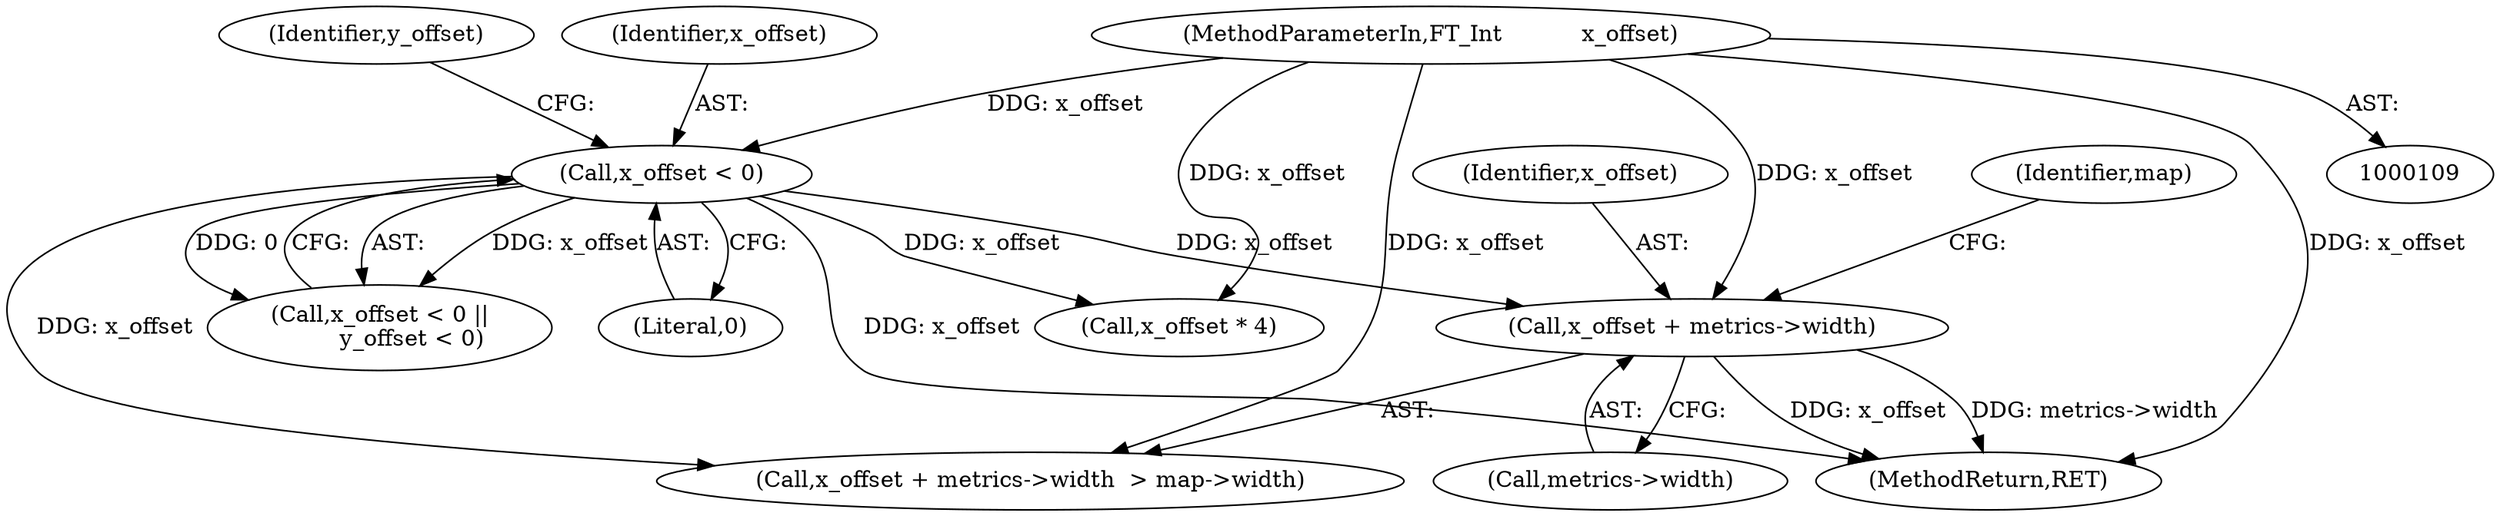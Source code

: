 digraph "1_savannah_b3500af717010137046ec4076d1e1c0641e33727_6@del" {
"1000164" [label="(Call,x_offset + metrics->width)"];
"1000146" [label="(Call,x_offset < 0)"];
"1000111" [label="(MethodParameterIn,FT_Int           x_offset)"];
"1000111" [label="(MethodParameterIn,FT_Int           x_offset)"];
"1000166" [label="(Call,metrics->width)"];
"1000145" [label="(Call,x_offset < 0 ||\n         y_offset < 0)"];
"1000148" [label="(Literal,0)"];
"1000518" [label="(Call,x_offset * 4)"];
"1000146" [label="(Call,x_offset < 0)"];
"1000150" [label="(Identifier,y_offset)"];
"1000542" [label="(MethodReturn,RET)"];
"1000163" [label="(Call,x_offset + metrics->width  > map->width)"];
"1000165" [label="(Identifier,x_offset)"];
"1000164" [label="(Call,x_offset + metrics->width)"];
"1000170" [label="(Identifier,map)"];
"1000147" [label="(Identifier,x_offset)"];
"1000164" -> "1000163"  [label="AST: "];
"1000164" -> "1000166"  [label="CFG: "];
"1000165" -> "1000164"  [label="AST: "];
"1000166" -> "1000164"  [label="AST: "];
"1000170" -> "1000164"  [label="CFG: "];
"1000164" -> "1000542"  [label="DDG: metrics->width"];
"1000164" -> "1000542"  [label="DDG: x_offset"];
"1000146" -> "1000164"  [label="DDG: x_offset"];
"1000111" -> "1000164"  [label="DDG: x_offset"];
"1000146" -> "1000145"  [label="AST: "];
"1000146" -> "1000148"  [label="CFG: "];
"1000147" -> "1000146"  [label="AST: "];
"1000148" -> "1000146"  [label="AST: "];
"1000150" -> "1000146"  [label="CFG: "];
"1000145" -> "1000146"  [label="CFG: "];
"1000146" -> "1000542"  [label="DDG: x_offset"];
"1000146" -> "1000145"  [label="DDG: x_offset"];
"1000146" -> "1000145"  [label="DDG: 0"];
"1000111" -> "1000146"  [label="DDG: x_offset"];
"1000146" -> "1000163"  [label="DDG: x_offset"];
"1000146" -> "1000518"  [label="DDG: x_offset"];
"1000111" -> "1000109"  [label="AST: "];
"1000111" -> "1000542"  [label="DDG: x_offset"];
"1000111" -> "1000163"  [label="DDG: x_offset"];
"1000111" -> "1000518"  [label="DDG: x_offset"];
}
